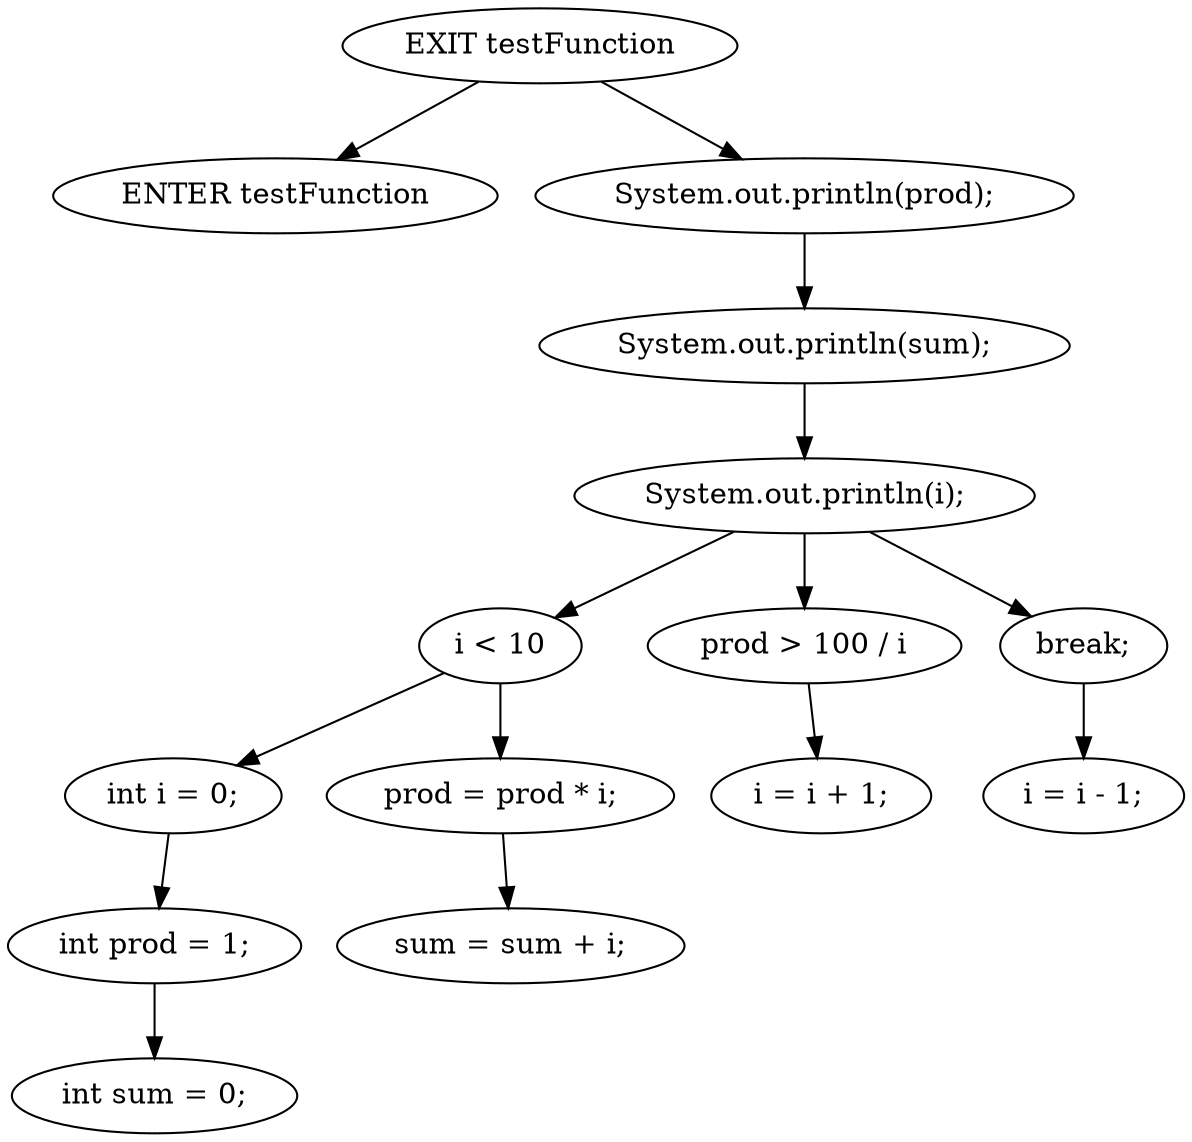 digraph G {
  0 [ label="ENTER testFunction" ];
  1 [ label="EXIT testFunction" ];
  2 [ label="int sum = 0;" ];
  3 [ label="int prod = 1;" ];
  4 [ label="int i = 0;" ];
  5 [ label="i < 10" ];
  6 [ label="i = i + 1;" ];
  7 [ label="prod > 100 / i" ];
  8 [ label="i = i - 1;" ];
  9 [ label="break;" ];
  10 [ label="sum = sum + i;" ];
  11 [ label="prod = prod * i;" ];
  12 [ label="System.out.println(i);" ];
  13 [ label="System.out.println(sum);" ];
  14 [ label="System.out.println(prod);" ];
  12 -> 9;
  3 -> 2;
  7 -> 6;
  12 -> 7;
  14 -> 13;
  5 -> 4;
  5 -> 11;
  12 -> 5;
  9 -> 8;
  13 -> 12;
  1 -> 14;
  11 -> 10;
  4 -> 3;
  1 -> 0;
}
